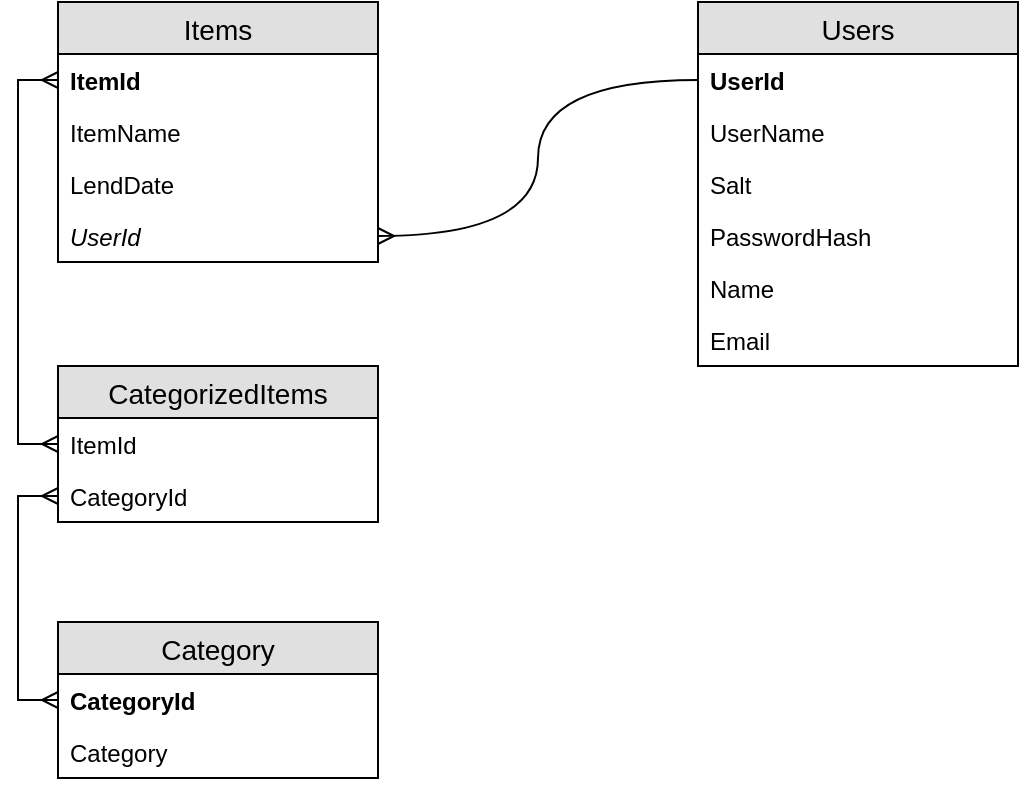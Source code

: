 <mxfile version="12.5.5" type="github"><diagram id="Tfe1XYW-e7M93YtYVTq7" name="Page-1"><mxGraphModel dx="854" dy="465" grid="1" gridSize="10" guides="1" tooltips="1" connect="1" arrows="1" fold="1" page="1" pageScale="1" pageWidth="850" pageHeight="1100" math="0" shadow="0"><root><mxCell id="0"/><mxCell id="1" parent="0"/><mxCell id="NOLgteM73KiI4mNJzikp-1" value="Users" style="swimlane;fontStyle=0;childLayout=stackLayout;horizontal=1;startSize=26;fillColor=#e0e0e0;horizontalStack=0;resizeParent=1;resizeParentMax=0;resizeLast=0;collapsible=1;marginBottom=0;swimlaneFillColor=#ffffff;align=center;fontSize=14;" parent="1" vertex="1"><mxGeometry x="430" y="100" width="160" height="182" as="geometry"/></mxCell><mxCell id="NOLgteM73KiI4mNJzikp-2" value="UserId" style="text;strokeColor=none;fillColor=none;spacingLeft=4;spacingRight=4;overflow=hidden;rotatable=0;points=[[0,0.5],[1,0.5]];portConstraint=eastwest;fontSize=12;fontStyle=1" parent="NOLgteM73KiI4mNJzikp-1" vertex="1"><mxGeometry y="26" width="160" height="26" as="geometry"/></mxCell><mxCell id="NOLgteM73KiI4mNJzikp-3" value="UserName" style="text;strokeColor=none;fillColor=none;spacingLeft=4;spacingRight=4;overflow=hidden;rotatable=0;points=[[0,0.5],[1,0.5]];portConstraint=eastwest;fontSize=12;" parent="NOLgteM73KiI4mNJzikp-1" vertex="1"><mxGeometry y="52" width="160" height="26" as="geometry"/></mxCell><mxCell id="NOLgteM73KiI4mNJzikp-5" value="Salt" style="text;strokeColor=none;fillColor=none;spacingLeft=4;spacingRight=4;overflow=hidden;rotatable=0;points=[[0,0.5],[1,0.5]];portConstraint=eastwest;fontSize=12;" parent="NOLgteM73KiI4mNJzikp-1" vertex="1"><mxGeometry y="78" width="160" height="26" as="geometry"/></mxCell><mxCell id="NOLgteM73KiI4mNJzikp-4" value="PasswordHash" style="text;strokeColor=none;fillColor=none;spacingLeft=4;spacingRight=4;overflow=hidden;rotatable=0;points=[[0,0.5],[1,0.5]];portConstraint=eastwest;fontSize=12;" parent="NOLgteM73KiI4mNJzikp-1" vertex="1"><mxGeometry y="104" width="160" height="26" as="geometry"/></mxCell><mxCell id="bTqFXPpq8EJRKZjlLd0J-1" value="Name" style="text;strokeColor=none;fillColor=none;spacingLeft=4;spacingRight=4;overflow=hidden;rotatable=0;points=[[0,0.5],[1,0.5]];portConstraint=eastwest;fontSize=12;" vertex="1" parent="NOLgteM73KiI4mNJzikp-1"><mxGeometry y="130" width="160" height="26" as="geometry"/></mxCell><mxCell id="bTqFXPpq8EJRKZjlLd0J-2" value="Email" style="text;strokeColor=none;fillColor=none;spacingLeft=4;spacingRight=4;overflow=hidden;rotatable=0;points=[[0,0.5],[1,0.5]];portConstraint=eastwest;fontSize=12;" vertex="1" parent="NOLgteM73KiI4mNJzikp-1"><mxGeometry y="156" width="160" height="26" as="geometry"/></mxCell><mxCell id="NOLgteM73KiI4mNJzikp-6" value="Items" style="swimlane;fontStyle=0;childLayout=stackLayout;horizontal=1;startSize=26;fillColor=#e0e0e0;horizontalStack=0;resizeParent=1;resizeParentMax=0;resizeLast=0;collapsible=1;marginBottom=0;swimlaneFillColor=#ffffff;align=center;fontSize=14;" parent="1" vertex="1"><mxGeometry x="110" y="100" width="160" height="130" as="geometry"/></mxCell><mxCell id="NOLgteM73KiI4mNJzikp-7" value="ItemId" style="text;strokeColor=none;fillColor=none;spacingLeft=4;spacingRight=4;overflow=hidden;rotatable=0;points=[[0,0.5],[1,0.5]];portConstraint=eastwest;fontSize=12;fontStyle=1" parent="NOLgteM73KiI4mNJzikp-6" vertex="1"><mxGeometry y="26" width="160" height="26" as="geometry"/></mxCell><mxCell id="NOLgteM73KiI4mNJzikp-8" value="ItemName" style="text;strokeColor=none;fillColor=none;spacingLeft=4;spacingRight=4;overflow=hidden;rotatable=0;points=[[0,0.5],[1,0.5]];portConstraint=eastwest;fontSize=12;" parent="NOLgteM73KiI4mNJzikp-6" vertex="1"><mxGeometry y="52" width="160" height="26" as="geometry"/></mxCell><mxCell id="NOLgteM73KiI4mNJzikp-9" value="LendDate" style="text;strokeColor=none;fillColor=none;spacingLeft=4;spacingRight=4;overflow=hidden;rotatable=0;points=[[0,0.5],[1,0.5]];portConstraint=eastwest;fontSize=12;" parent="NOLgteM73KiI4mNJzikp-6" vertex="1"><mxGeometry y="78" width="160" height="26" as="geometry"/></mxCell><mxCell id="NOLgteM73KiI4mNJzikp-10" value="UserId" style="text;strokeColor=none;fillColor=none;spacingLeft=4;spacingRight=4;overflow=hidden;rotatable=0;points=[[0,0.5],[1,0.5]];portConstraint=eastwest;fontSize=12;fontStyle=2" parent="NOLgteM73KiI4mNJzikp-6" vertex="1"><mxGeometry y="104" width="160" height="26" as="geometry"/></mxCell><mxCell id="NOLgteM73KiI4mNJzikp-18" style="edgeStyle=orthogonalEdgeStyle;rounded=0;orthogonalLoop=1;jettySize=auto;html=1;entryX=0;entryY=0.5;entryDx=0;entryDy=0;endArrow=none;endFill=0;startArrow=ERmany;startFill=0;curved=1;" parent="1" source="NOLgteM73KiI4mNJzikp-10" target="NOLgteM73KiI4mNJzikp-2" edge="1"><mxGeometry relative="1" as="geometry"><mxPoint x="420" y="200" as="targetPoint"/></mxGeometry></mxCell><mxCell id="bTqFXPpq8EJRKZjlLd0J-3" value="Category" style="swimlane;fontStyle=0;childLayout=stackLayout;horizontal=1;startSize=26;fillColor=#e0e0e0;horizontalStack=0;resizeParent=1;resizeParentMax=0;resizeLast=0;collapsible=1;marginBottom=0;swimlaneFillColor=#ffffff;align=center;fontSize=14;" vertex="1" parent="1"><mxGeometry x="110" y="410" width="160" height="78" as="geometry"/></mxCell><mxCell id="bTqFXPpq8EJRKZjlLd0J-4" value="CategoryId" style="text;strokeColor=none;fillColor=none;spacingLeft=4;spacingRight=4;overflow=hidden;rotatable=0;points=[[0,0.5],[1,0.5]];portConstraint=eastwest;fontSize=12;fontStyle=1" vertex="1" parent="bTqFXPpq8EJRKZjlLd0J-3"><mxGeometry y="26" width="160" height="26" as="geometry"/></mxCell><mxCell id="bTqFXPpq8EJRKZjlLd0J-5" value="Category" style="text;strokeColor=none;fillColor=none;spacingLeft=4;spacingRight=4;overflow=hidden;rotatable=0;points=[[0,0.5],[1,0.5]];portConstraint=eastwest;fontSize=12;" vertex="1" parent="bTqFXPpq8EJRKZjlLd0J-3"><mxGeometry y="52" width="160" height="26" as="geometry"/></mxCell><mxCell id="bTqFXPpq8EJRKZjlLd0J-7" value="CategorizedItems" style="swimlane;fontStyle=0;childLayout=stackLayout;horizontal=1;startSize=26;fillColor=#e0e0e0;horizontalStack=0;resizeParent=1;resizeParentMax=0;resizeLast=0;collapsible=1;marginBottom=0;swimlaneFillColor=#ffffff;align=center;fontSize=14;" vertex="1" parent="1"><mxGeometry x="110" y="282" width="160" height="78" as="geometry"/></mxCell><mxCell id="bTqFXPpq8EJRKZjlLd0J-8" value="ItemId" style="text;strokeColor=none;fillColor=none;spacingLeft=4;spacingRight=4;overflow=hidden;rotatable=0;points=[[0,0.5],[1,0.5]];portConstraint=eastwest;fontSize=12;" vertex="1" parent="bTqFXPpq8EJRKZjlLd0J-7"><mxGeometry y="26" width="160" height="26" as="geometry"/></mxCell><mxCell id="bTqFXPpq8EJRKZjlLd0J-9" value="CategoryId" style="text;strokeColor=none;fillColor=none;spacingLeft=4;spacingRight=4;overflow=hidden;rotatable=0;points=[[0,0.5],[1,0.5]];portConstraint=eastwest;fontSize=12;" vertex="1" parent="bTqFXPpq8EJRKZjlLd0J-7"><mxGeometry y="52" width="160" height="26" as="geometry"/></mxCell><mxCell id="bTqFXPpq8EJRKZjlLd0J-12" style="edgeStyle=orthogonalEdgeStyle;rounded=0;orthogonalLoop=1;jettySize=auto;html=1;exitX=0;exitY=0.5;exitDx=0;exitDy=0;entryX=0;entryY=0.5;entryDx=0;entryDy=0;endArrow=ERmany;endFill=0;startArrow=ERmany;startFill=0;" edge="1" parent="1" source="NOLgteM73KiI4mNJzikp-7" target="bTqFXPpq8EJRKZjlLd0J-8"><mxGeometry relative="1" as="geometry"/></mxCell><mxCell id="bTqFXPpq8EJRKZjlLd0J-13" style="edgeStyle=orthogonalEdgeStyle;rounded=0;orthogonalLoop=1;jettySize=auto;html=1;exitX=0;exitY=0.5;exitDx=0;exitDy=0;entryX=0;entryY=0.5;entryDx=0;entryDy=0;endArrow=ERmany;endFill=0;startArrow=ERmany;startFill=0;" edge="1" parent="1" source="bTqFXPpq8EJRKZjlLd0J-4" target="bTqFXPpq8EJRKZjlLd0J-9"><mxGeometry relative="1" as="geometry"/></mxCell></root></mxGraphModel></diagram></mxfile>